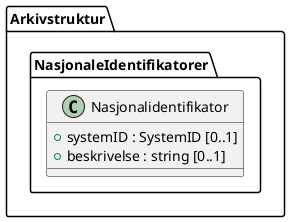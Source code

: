 @startuml
class Arkivstruktur.NasjonaleIdentifikatorer.Nasjonalidentifikator {
  +systemID : SystemID [0..1]
  +beskrivelse : string [0..1]
}
@enduml
